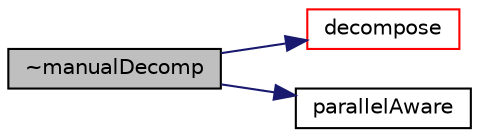 digraph "~manualDecomp"
{
  bgcolor="transparent";
  edge [fontname="Helvetica",fontsize="10",labelfontname="Helvetica",labelfontsize="10"];
  node [fontname="Helvetica",fontsize="10",shape=record];
  rankdir="LR";
  Node1 [label="~manualDecomp",height=0.2,width=0.4,color="black", fillcolor="grey75", style="filled", fontcolor="black"];
  Node1 -> Node2 [color="midnightblue",fontsize="10",style="solid",fontname="Helvetica"];
  Node2 [label="decompose",height=0.2,width=0.4,color="red",URL="$a01431.html#a3b76f43edbd1cb9f49f534c3c8f8bede",tooltip="Return for every coordinate the wanted processor number. Use the. "];
  Node1 -> Node3 [color="midnightblue",fontsize="10",style="solid",fontname="Helvetica"];
  Node3 [label="parallelAware",height=0.2,width=0.4,color="black",URL="$a01431.html#a77fb32f4ffe30d086201e6c358386cc7",tooltip="Manual decompose does not care about proc boundaries - is all. "];
}
